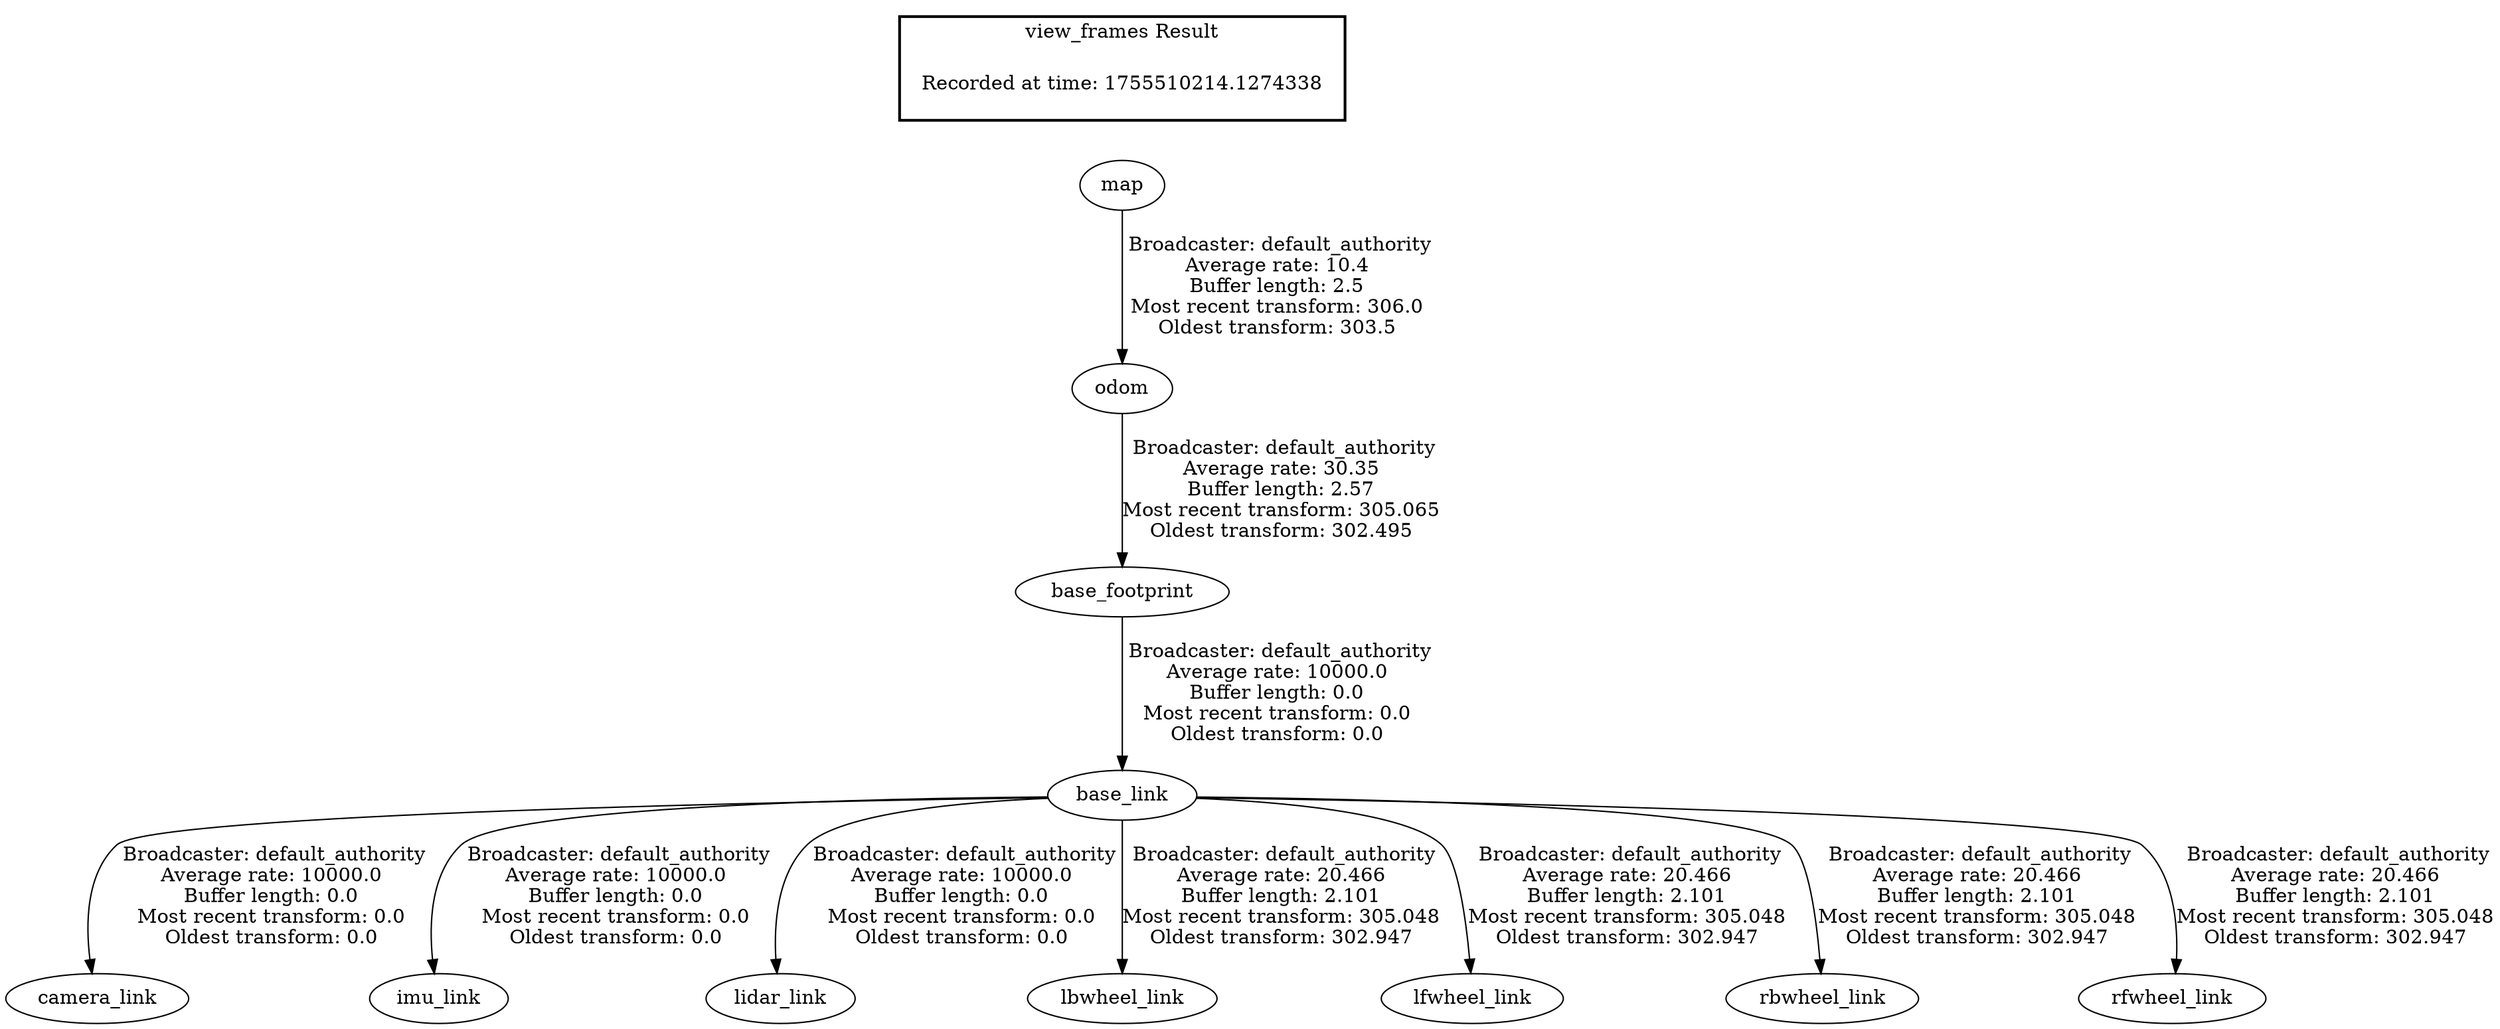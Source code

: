 digraph G {
"base_footprint" -> "base_link"[label=" Broadcaster: default_authority\nAverage rate: 10000.0\nBuffer length: 0.0\nMost recent transform: 0.0\nOldest transform: 0.0\n"];
"odom" -> "base_footprint"[label=" Broadcaster: default_authority\nAverage rate: 30.35\nBuffer length: 2.57\nMost recent transform: 305.065\nOldest transform: 302.495\n"];
"base_link" -> "camera_link"[label=" Broadcaster: default_authority\nAverage rate: 10000.0\nBuffer length: 0.0\nMost recent transform: 0.0\nOldest transform: 0.0\n"];
"base_link" -> "imu_link"[label=" Broadcaster: default_authority\nAverage rate: 10000.0\nBuffer length: 0.0\nMost recent transform: 0.0\nOldest transform: 0.0\n"];
"base_link" -> "lidar_link"[label=" Broadcaster: default_authority\nAverage rate: 10000.0\nBuffer length: 0.0\nMost recent transform: 0.0\nOldest transform: 0.0\n"];
"base_link" -> "lbwheel_link"[label=" Broadcaster: default_authority\nAverage rate: 20.466\nBuffer length: 2.101\nMost recent transform: 305.048\nOldest transform: 302.947\n"];
"base_link" -> "lfwheel_link"[label=" Broadcaster: default_authority\nAverage rate: 20.466\nBuffer length: 2.101\nMost recent transform: 305.048\nOldest transform: 302.947\n"];
"base_link" -> "rbwheel_link"[label=" Broadcaster: default_authority\nAverage rate: 20.466\nBuffer length: 2.101\nMost recent transform: 305.048\nOldest transform: 302.947\n"];
"base_link" -> "rfwheel_link"[label=" Broadcaster: default_authority\nAverage rate: 20.466\nBuffer length: 2.101\nMost recent transform: 305.048\nOldest transform: 302.947\n"];
"map" -> "odom"[label=" Broadcaster: default_authority\nAverage rate: 10.4\nBuffer length: 2.5\nMost recent transform: 306.0\nOldest transform: 303.5\n"];
edge [style=invis];
 subgraph cluster_legend { style=bold; color=black; label ="view_frames Result";
"Recorded at time: 1755510214.1274338"[ shape=plaintext ] ;
}->"map";
}